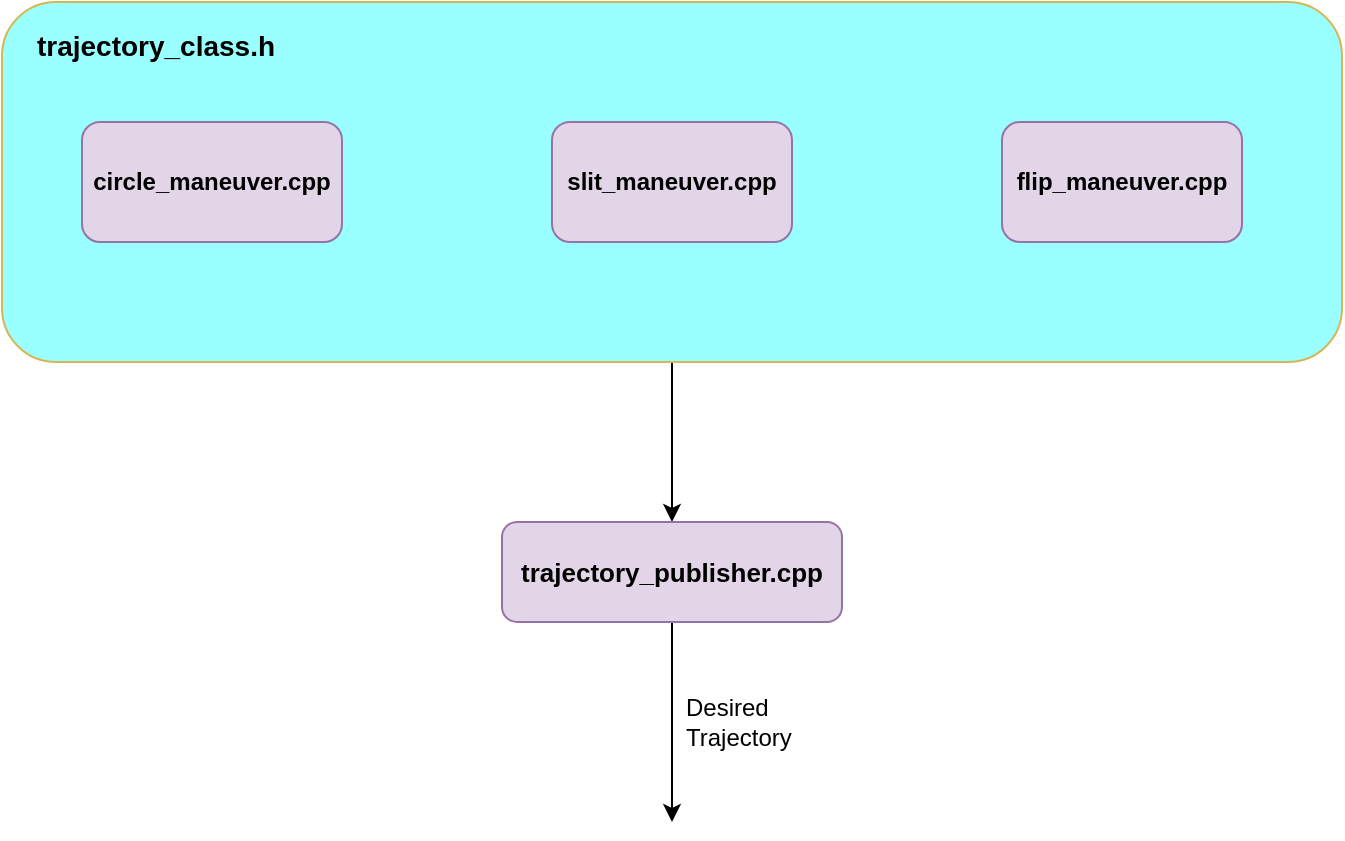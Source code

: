 <mxfile version="13.6.9" type="github">
  <diagram id="ju_p1HaEZu-QdkVc3XQt" name="Page-1">
    <mxGraphModel dx="811" dy="498" grid="1" gridSize="10" guides="1" tooltips="1" connect="1" arrows="1" fold="1" page="1" pageScale="1" pageWidth="850" pageHeight="1100" math="0" shadow="0">
      <root>
        <mxCell id="0" />
        <mxCell id="1" parent="0" />
        <mxCell id="AQ5POCD9kcWEuEW1KcTd-9" style="edgeStyle=orthogonalEdgeStyle;rounded=0;orthogonalLoop=1;jettySize=auto;html=1;" edge="1" parent="1" source="AQ5POCD9kcWEuEW1KcTd-7" target="AQ5POCD9kcWEuEW1KcTd-1">
          <mxGeometry relative="1" as="geometry" />
        </mxCell>
        <mxCell id="AQ5POCD9kcWEuEW1KcTd-7" value="" style="rounded=1;whiteSpace=wrap;html=1;strokeColor=#d6b656;fillColor=#99FFFF;" vertex="1" parent="1">
          <mxGeometry x="50" y="50" width="670" height="180" as="geometry" />
        </mxCell>
        <mxCell id="AQ5POCD9kcWEuEW1KcTd-10" style="edgeStyle=orthogonalEdgeStyle;rounded=0;orthogonalLoop=1;jettySize=auto;html=1;exitX=0.5;exitY=1;exitDx=0;exitDy=0;" edge="1" parent="1" source="AQ5POCD9kcWEuEW1KcTd-1">
          <mxGeometry relative="1" as="geometry">
            <mxPoint x="385" y="460" as="targetPoint" />
          </mxGeometry>
        </mxCell>
        <mxCell id="AQ5POCD9kcWEuEW1KcTd-1" value="&lt;font style=&quot;font-size: 13px&quot;&gt;&lt;b&gt;trajectory_publisher.cpp&lt;/b&gt;&lt;/font&gt;" style="rounded=1;whiteSpace=wrap;html=1;fillColor=#e1d5e7;strokeColor=#9673a6;" vertex="1" parent="1">
          <mxGeometry x="300" y="310" width="170" height="50" as="geometry" />
        </mxCell>
        <mxCell id="AQ5POCD9kcWEuEW1KcTd-2" value="&lt;b&gt;circle_maneuver.cpp&lt;/b&gt;" style="rounded=1;whiteSpace=wrap;html=1;fillColor=#e1d5e7;strokeColor=#9673a6;" vertex="1" parent="1">
          <mxGeometry x="90" y="110" width="130" height="60" as="geometry" />
        </mxCell>
        <mxCell id="AQ5POCD9kcWEuEW1KcTd-3" value="&lt;b&gt;slit_maneuver.cpp&lt;/b&gt;" style="rounded=1;whiteSpace=wrap;html=1;fillColor=#e1d5e7;strokeColor=#9673a6;" vertex="1" parent="1">
          <mxGeometry x="325" y="110" width="120" height="60" as="geometry" />
        </mxCell>
        <mxCell id="AQ5POCD9kcWEuEW1KcTd-4" value="&lt;b&gt;flip_maneuver.cpp&lt;/b&gt;" style="rounded=1;whiteSpace=wrap;html=1;fillColor=#e1d5e7;strokeColor=#9673a6;" vertex="1" parent="1">
          <mxGeometry x="550" y="110" width="120" height="60" as="geometry" />
        </mxCell>
        <mxCell id="AQ5POCD9kcWEuEW1KcTd-8" value="&lt;b&gt;&lt;font style=&quot;font-size: 14px&quot;&gt;trajectory_class.h&lt;/font&gt;&lt;/b&gt;" style="text;html=1;strokeColor=none;fillColor=none;align=center;verticalAlign=middle;whiteSpace=wrap;rounded=0;" vertex="1" parent="1">
          <mxGeometry x="67" y="52" width="120" height="40" as="geometry" />
        </mxCell>
        <mxCell id="AQ5POCD9kcWEuEW1KcTd-11" value="&lt;div align=&quot;left&quot;&gt;Desired &lt;br&gt;&lt;/div&gt;&lt;div align=&quot;left&quot;&gt;Trajectory&lt;/div&gt;" style="text;html=1;align=left;verticalAlign=middle;resizable=0;points=[];autosize=1;" vertex="1" parent="1">
          <mxGeometry x="390" y="395" width="70" height="30" as="geometry" />
        </mxCell>
      </root>
    </mxGraphModel>
  </diagram>
</mxfile>
